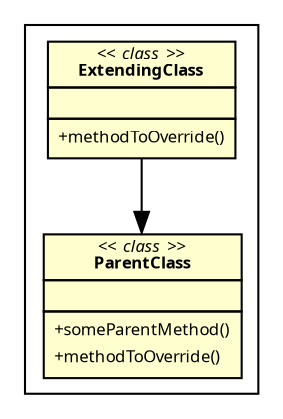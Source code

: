 digraph G1 {
	overlap = false;
	node [fontname="Verdana", fontsize="8", shape="none", margin="0", fillcolor="#FEFECE", style="filled"];
	edge [fontname="Verdana", fontsize="8"];
	subgraph cluster_4 {
		label="";
		"ParentClass" [label=<
<table border="0" cellborder="1" cellspacing="0">
<tr><td align="center">&lt;&lt; <font color="black"><i>class</i></font> &gt;&gt;<br/><b>ParentClass</b></td></tr>
<tr><td> </td></tr>
<tr><td><table border="0" cellspacing="0" cellpadding="2">
<tr><td align="left">+someParentMethod()</td></tr>
<tr><td align="left">+methodToOverride()</td></tr>
</table></td></tr>
</table>
>];
		"ExtendingClass" [label=<
<table border="0" cellborder="1" cellspacing="0">
<tr><td align="center">&lt;&lt; <font color="black"><i>class</i></font> &gt;&gt;<br/><b>ExtendingClass</b></td></tr>
<tr><td> </td></tr>
<tr><td><table border="0" cellspacing="0" cellpadding="2">
<tr><td align="left">+methodToOverride()</td></tr>
</table></td></tr>
</table>
>];
	}
	"ExtendingClass" -> "ParentClass";
}
